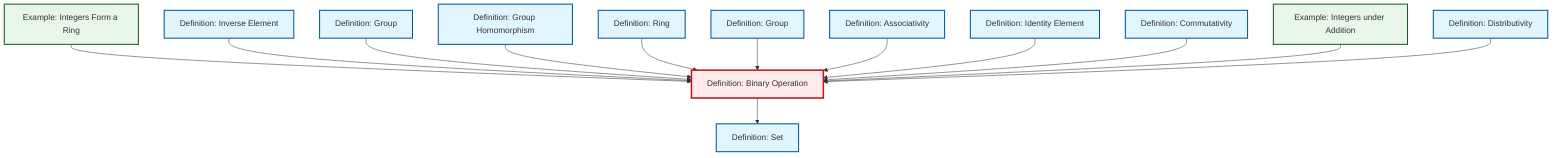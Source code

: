 graph TD
    classDef definition fill:#e1f5fe,stroke:#01579b,stroke-width:2px
    classDef theorem fill:#f3e5f5,stroke:#4a148c,stroke-width:2px
    classDef axiom fill:#fff3e0,stroke:#e65100,stroke-width:2px
    classDef example fill:#e8f5e9,stroke:#1b5e20,stroke-width:2px
    classDef current fill:#ffebee,stroke:#b71c1c,stroke-width:3px
    def-group-example["Definition: Group"]:::definition
    def-associativity["Definition: Associativity"]:::definition
    def-set["Definition: Set"]:::definition
    def-identity-element["Definition: Identity Element"]:::definition
    def-distributivity["Definition: Distributivity"]:::definition
    def-ring["Definition: Ring"]:::definition
    ex-integers-ring["Example: Integers Form a Ring"]:::example
    def-commutativity["Definition: Commutativity"]:::definition
    def-binary-operation["Definition: Binary Operation"]:::definition
    def-group["Definition: Group"]:::definition
    def-inverse-element["Definition: Inverse Element"]:::definition
    def-homomorphism["Definition: Group Homomorphism"]:::definition
    ex-integers-addition["Example: Integers under Addition"]:::example
    ex-integers-ring --> def-binary-operation
    def-inverse-element --> def-binary-operation
    def-group --> def-binary-operation
    def-homomorphism --> def-binary-operation
    def-ring --> def-binary-operation
    def-group-example --> def-binary-operation
    def-associativity --> def-binary-operation
    def-identity-element --> def-binary-operation
    def-binary-operation --> def-set
    def-commutativity --> def-binary-operation
    ex-integers-addition --> def-binary-operation
    def-distributivity --> def-binary-operation
    class def-binary-operation current